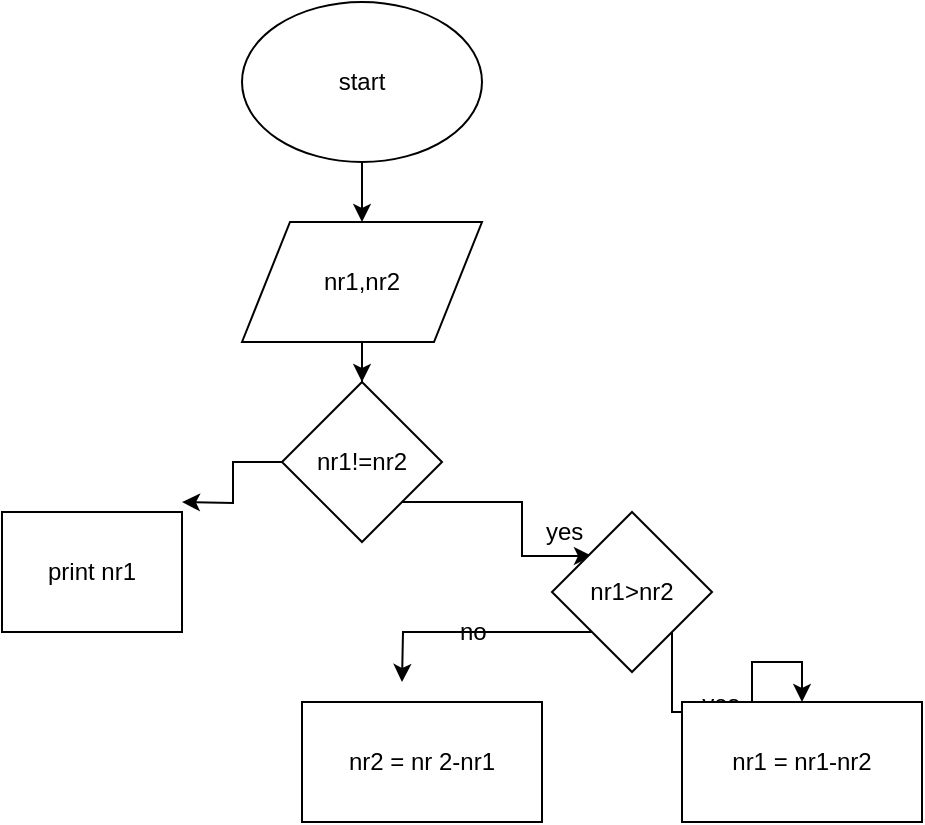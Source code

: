 <mxfile version="12.2.4" type="github" pages="1"><diagram id="vJu3gAFAE4ciFO4P9mKS" name="Page-1"><mxGraphModel dx="518" dy="395" grid="1" gridSize="10" guides="1" tooltips="1" connect="1" arrows="1" fold="1" page="1" pageScale="1" pageWidth="850" pageHeight="1100" math="0" shadow="0"><root><mxCell id="0"/><mxCell id="1" parent="0"/><mxCell id="QALXqfzkBcgzofivEOoP-19" style="edgeStyle=orthogonalEdgeStyle;rounded=0;orthogonalLoop=1;jettySize=auto;html=1;exitX=0.5;exitY=1;exitDx=0;exitDy=0;entryX=0.5;entryY=0;entryDx=0;entryDy=0;" edge="1" parent="1" source="QALXqfzkBcgzofivEOoP-1" target="QALXqfzkBcgzofivEOoP-2"><mxGeometry relative="1" as="geometry"/></mxCell><mxCell id="QALXqfzkBcgzofivEOoP-1" value="start" style="ellipse;whiteSpace=wrap;html=1;" vertex="1" parent="1"><mxGeometry x="190" y="20" width="120" height="80" as="geometry"/></mxCell><mxCell id="QALXqfzkBcgzofivEOoP-6" value="" style="edgeStyle=orthogonalEdgeStyle;rounded=0;orthogonalLoop=1;jettySize=auto;html=1;" edge="1" parent="1" source="QALXqfzkBcgzofivEOoP-2" target="QALXqfzkBcgzofivEOoP-3"><mxGeometry relative="1" as="geometry"/></mxCell><mxCell id="QALXqfzkBcgzofivEOoP-2" value="nr1,nr2" style="shape=parallelogram;perimeter=parallelogramPerimeter;whiteSpace=wrap;html=1;" vertex="1" parent="1"><mxGeometry x="190" y="130" width="120" height="60" as="geometry"/></mxCell><mxCell id="QALXqfzkBcgzofivEOoP-7" style="edgeStyle=orthogonalEdgeStyle;rounded=0;orthogonalLoop=1;jettySize=auto;html=1;exitX=1;exitY=1;exitDx=0;exitDy=0;entryX=0.833;entryY=1.1;entryDx=0;entryDy=0;entryPerimeter=0;" edge="1" parent="1" source="QALXqfzkBcgzofivEOoP-3" target="QALXqfzkBcgzofivEOoP-8"><mxGeometry relative="1" as="geometry"><mxPoint x="330" y="290" as="targetPoint"/><Array as="points"><mxPoint x="330" y="270"/><mxPoint x="330" y="297"/></Array></mxGeometry></mxCell><mxCell id="QALXqfzkBcgzofivEOoP-18" style="edgeStyle=orthogonalEdgeStyle;rounded=0;orthogonalLoop=1;jettySize=auto;html=1;exitX=0;exitY=0.5;exitDx=0;exitDy=0;" edge="1" parent="1" source="QALXqfzkBcgzofivEOoP-3"><mxGeometry relative="1" as="geometry"><mxPoint x="160" y="270" as="targetPoint"/></mxGeometry></mxCell><mxCell id="QALXqfzkBcgzofivEOoP-3" value="nr1!=nr2" style="rhombus;whiteSpace=wrap;html=1;" vertex="1" parent="1"><mxGeometry x="210" y="210" width="80" height="80" as="geometry"/></mxCell><mxCell id="QALXqfzkBcgzofivEOoP-9" style="edgeStyle=orthogonalEdgeStyle;rounded=0;orthogonalLoop=1;jettySize=auto;html=1;exitX=1;exitY=1;exitDx=0;exitDy=0;entryX=0.5;entryY=0;entryDx=0;entryDy=0;" edge="1" parent="1" source="QALXqfzkBcgzofivEOoP-4" target="QALXqfzkBcgzofivEOoP-5"><mxGeometry relative="1" as="geometry"/></mxCell><mxCell id="QALXqfzkBcgzofivEOoP-10" value="yes" style="text;html=1;resizable=0;points=[];align=center;verticalAlign=middle;labelBackgroundColor=#ffffff;" vertex="1" connectable="0" parent="QALXqfzkBcgzofivEOoP-9"><mxGeometry x="-0.154" y="4" relative="1" as="geometry"><mxPoint as="offset"/></mxGeometry></mxCell><mxCell id="QALXqfzkBcgzofivEOoP-12" style="edgeStyle=orthogonalEdgeStyle;rounded=0;orthogonalLoop=1;jettySize=auto;html=1;exitX=0;exitY=1;exitDx=0;exitDy=0;" edge="1" parent="1" source="QALXqfzkBcgzofivEOoP-4"><mxGeometry relative="1" as="geometry"><mxPoint x="270" y="360" as="targetPoint"/></mxGeometry></mxCell><mxCell id="QALXqfzkBcgzofivEOoP-4" value="nr1&amp;gt;nr2" style="rhombus;whiteSpace=wrap;html=1;" vertex="1" parent="1"><mxGeometry x="345" y="275" width="80" height="80" as="geometry"/></mxCell><mxCell id="QALXqfzkBcgzofivEOoP-5" value="nr1 = nr1-nr2" style="rounded=0;whiteSpace=wrap;html=1;" vertex="1" parent="1"><mxGeometry x="410" y="370" width="120" height="60" as="geometry"/></mxCell><mxCell id="QALXqfzkBcgzofivEOoP-8" value="yes" style="text;html=1;resizable=0;points=[];autosize=1;align=left;verticalAlign=top;spacingTop=-4;" vertex="1" parent="1"><mxGeometry x="340" y="275" width="30" height="20" as="geometry"/></mxCell><mxCell id="QALXqfzkBcgzofivEOoP-11" value="nr2 = nr 2-nr1" style="rounded=0;whiteSpace=wrap;html=1;" vertex="1" parent="1"><mxGeometry x="220" y="370" width="120" height="60" as="geometry"/></mxCell><mxCell id="QALXqfzkBcgzofivEOoP-13" value="no" style="text;html=1;resizable=0;points=[];autosize=1;align=left;verticalAlign=top;spacingTop=-4;" vertex="1" parent="1"><mxGeometry x="297" y="325" width="30" height="20" as="geometry"/></mxCell><mxCell id="QALXqfzkBcgzofivEOoP-14" value="print nr1" style="rounded=0;whiteSpace=wrap;html=1;" vertex="1" parent="1"><mxGeometry x="70" y="275" width="90" height="60" as="geometry"/></mxCell></root></mxGraphModel></diagram></mxfile>